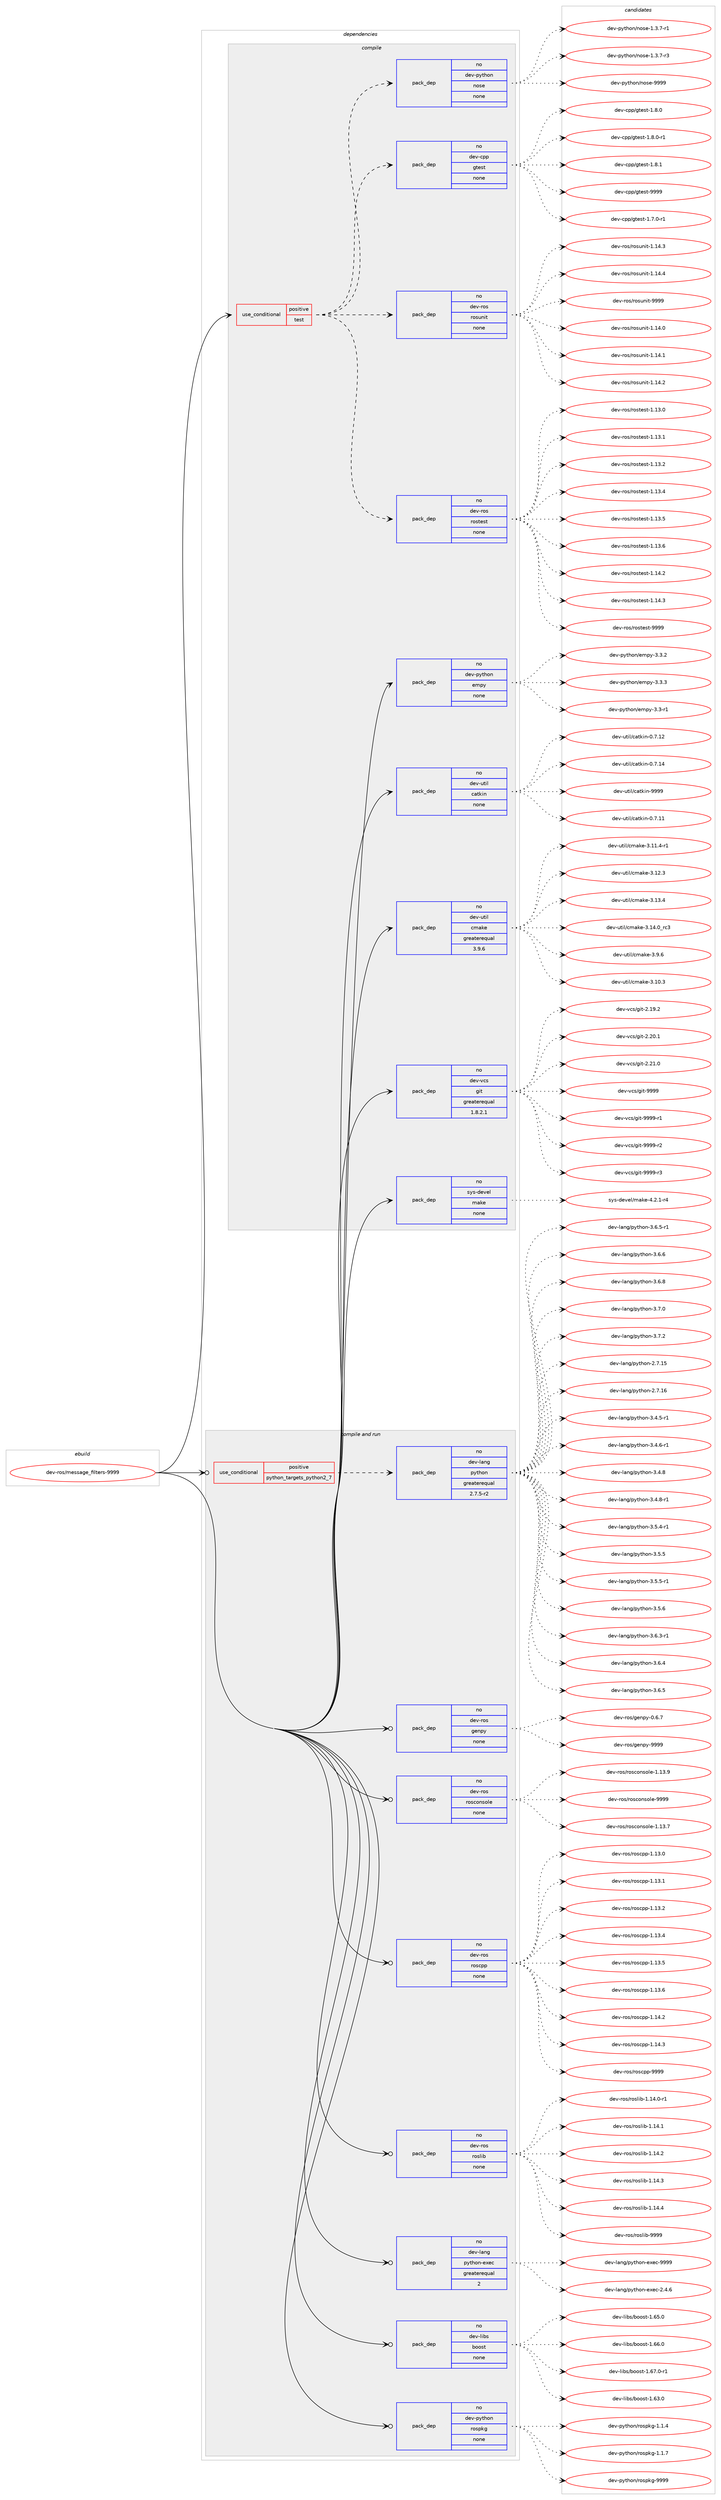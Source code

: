 digraph prolog {

# *************
# Graph options
# *************

newrank=true;
concentrate=true;
compound=true;
graph [rankdir=LR,fontname=Helvetica,fontsize=10,ranksep=1.5];#, ranksep=2.5, nodesep=0.2];
edge  [arrowhead=vee];
node  [fontname=Helvetica,fontsize=10];

# **********
# The ebuild
# **********

subgraph cluster_leftcol {
color=gray;
rank=same;
label=<<i>ebuild</i>>;
id [label="dev-ros/message_filters-9999", color=red, width=4, href="../dev-ros/message_filters-9999.svg"];
}

# ****************
# The dependencies
# ****************

subgraph cluster_midcol {
color=gray;
label=<<i>dependencies</i>>;
subgraph cluster_compile {
fillcolor="#eeeeee";
style=filled;
label=<<i>compile</i>>;
subgraph cond388980 {
dependency1459501 [label=<<TABLE BORDER="0" CELLBORDER="1" CELLSPACING="0" CELLPADDING="4"><TR><TD ROWSPAN="3" CELLPADDING="10">use_conditional</TD></TR><TR><TD>positive</TD></TR><TR><TD>test</TD></TR></TABLE>>, shape=none, color=red];
subgraph pack1047131 {
dependency1459502 [label=<<TABLE BORDER="0" CELLBORDER="1" CELLSPACING="0" CELLPADDING="4" WIDTH="220"><TR><TD ROWSPAN="6" CELLPADDING="30">pack_dep</TD></TR><TR><TD WIDTH="110">no</TD></TR><TR><TD>dev-ros</TD></TR><TR><TD>rostest</TD></TR><TR><TD>none</TD></TR><TR><TD></TD></TR></TABLE>>, shape=none, color=blue];
}
dependency1459501:e -> dependency1459502:w [weight=20,style="dashed",arrowhead="vee"];
subgraph pack1047132 {
dependency1459503 [label=<<TABLE BORDER="0" CELLBORDER="1" CELLSPACING="0" CELLPADDING="4" WIDTH="220"><TR><TD ROWSPAN="6" CELLPADDING="30">pack_dep</TD></TR><TR><TD WIDTH="110">no</TD></TR><TR><TD>dev-ros</TD></TR><TR><TD>rosunit</TD></TR><TR><TD>none</TD></TR><TR><TD></TD></TR></TABLE>>, shape=none, color=blue];
}
dependency1459501:e -> dependency1459503:w [weight=20,style="dashed",arrowhead="vee"];
subgraph pack1047133 {
dependency1459504 [label=<<TABLE BORDER="0" CELLBORDER="1" CELLSPACING="0" CELLPADDING="4" WIDTH="220"><TR><TD ROWSPAN="6" CELLPADDING="30">pack_dep</TD></TR><TR><TD WIDTH="110">no</TD></TR><TR><TD>dev-cpp</TD></TR><TR><TD>gtest</TD></TR><TR><TD>none</TD></TR><TR><TD></TD></TR></TABLE>>, shape=none, color=blue];
}
dependency1459501:e -> dependency1459504:w [weight=20,style="dashed",arrowhead="vee"];
subgraph pack1047134 {
dependency1459505 [label=<<TABLE BORDER="0" CELLBORDER="1" CELLSPACING="0" CELLPADDING="4" WIDTH="220"><TR><TD ROWSPAN="6" CELLPADDING="30">pack_dep</TD></TR><TR><TD WIDTH="110">no</TD></TR><TR><TD>dev-python</TD></TR><TR><TD>nose</TD></TR><TR><TD>none</TD></TR><TR><TD></TD></TR></TABLE>>, shape=none, color=blue];
}
dependency1459501:e -> dependency1459505:w [weight=20,style="dashed",arrowhead="vee"];
}
id:e -> dependency1459501:w [weight=20,style="solid",arrowhead="vee"];
subgraph pack1047135 {
dependency1459506 [label=<<TABLE BORDER="0" CELLBORDER="1" CELLSPACING="0" CELLPADDING="4" WIDTH="220"><TR><TD ROWSPAN="6" CELLPADDING="30">pack_dep</TD></TR><TR><TD WIDTH="110">no</TD></TR><TR><TD>dev-python</TD></TR><TR><TD>empy</TD></TR><TR><TD>none</TD></TR><TR><TD></TD></TR></TABLE>>, shape=none, color=blue];
}
id:e -> dependency1459506:w [weight=20,style="solid",arrowhead="vee"];
subgraph pack1047136 {
dependency1459507 [label=<<TABLE BORDER="0" CELLBORDER="1" CELLSPACING="0" CELLPADDING="4" WIDTH="220"><TR><TD ROWSPAN="6" CELLPADDING="30">pack_dep</TD></TR><TR><TD WIDTH="110">no</TD></TR><TR><TD>dev-util</TD></TR><TR><TD>catkin</TD></TR><TR><TD>none</TD></TR><TR><TD></TD></TR></TABLE>>, shape=none, color=blue];
}
id:e -> dependency1459507:w [weight=20,style="solid",arrowhead="vee"];
subgraph pack1047137 {
dependency1459508 [label=<<TABLE BORDER="0" CELLBORDER="1" CELLSPACING="0" CELLPADDING="4" WIDTH="220"><TR><TD ROWSPAN="6" CELLPADDING="30">pack_dep</TD></TR><TR><TD WIDTH="110">no</TD></TR><TR><TD>dev-util</TD></TR><TR><TD>cmake</TD></TR><TR><TD>greaterequal</TD></TR><TR><TD>3.9.6</TD></TR></TABLE>>, shape=none, color=blue];
}
id:e -> dependency1459508:w [weight=20,style="solid",arrowhead="vee"];
subgraph pack1047138 {
dependency1459509 [label=<<TABLE BORDER="0" CELLBORDER="1" CELLSPACING="0" CELLPADDING="4" WIDTH="220"><TR><TD ROWSPAN="6" CELLPADDING="30">pack_dep</TD></TR><TR><TD WIDTH="110">no</TD></TR><TR><TD>dev-vcs</TD></TR><TR><TD>git</TD></TR><TR><TD>greaterequal</TD></TR><TR><TD>1.8.2.1</TD></TR></TABLE>>, shape=none, color=blue];
}
id:e -> dependency1459509:w [weight=20,style="solid",arrowhead="vee"];
subgraph pack1047139 {
dependency1459510 [label=<<TABLE BORDER="0" CELLBORDER="1" CELLSPACING="0" CELLPADDING="4" WIDTH="220"><TR><TD ROWSPAN="6" CELLPADDING="30">pack_dep</TD></TR><TR><TD WIDTH="110">no</TD></TR><TR><TD>sys-devel</TD></TR><TR><TD>make</TD></TR><TR><TD>none</TD></TR><TR><TD></TD></TR></TABLE>>, shape=none, color=blue];
}
id:e -> dependency1459510:w [weight=20,style="solid",arrowhead="vee"];
}
subgraph cluster_compileandrun {
fillcolor="#eeeeee";
style=filled;
label=<<i>compile and run</i>>;
subgraph cond388981 {
dependency1459511 [label=<<TABLE BORDER="0" CELLBORDER="1" CELLSPACING="0" CELLPADDING="4"><TR><TD ROWSPAN="3" CELLPADDING="10">use_conditional</TD></TR><TR><TD>positive</TD></TR><TR><TD>python_targets_python2_7</TD></TR></TABLE>>, shape=none, color=red];
subgraph pack1047140 {
dependency1459512 [label=<<TABLE BORDER="0" CELLBORDER="1" CELLSPACING="0" CELLPADDING="4" WIDTH="220"><TR><TD ROWSPAN="6" CELLPADDING="30">pack_dep</TD></TR><TR><TD WIDTH="110">no</TD></TR><TR><TD>dev-lang</TD></TR><TR><TD>python</TD></TR><TR><TD>greaterequal</TD></TR><TR><TD>2.7.5-r2</TD></TR></TABLE>>, shape=none, color=blue];
}
dependency1459511:e -> dependency1459512:w [weight=20,style="dashed",arrowhead="vee"];
}
id:e -> dependency1459511:w [weight=20,style="solid",arrowhead="odotvee"];
subgraph pack1047141 {
dependency1459513 [label=<<TABLE BORDER="0" CELLBORDER="1" CELLSPACING="0" CELLPADDING="4" WIDTH="220"><TR><TD ROWSPAN="6" CELLPADDING="30">pack_dep</TD></TR><TR><TD WIDTH="110">no</TD></TR><TR><TD>dev-lang</TD></TR><TR><TD>python-exec</TD></TR><TR><TD>greaterequal</TD></TR><TR><TD>2</TD></TR></TABLE>>, shape=none, color=blue];
}
id:e -> dependency1459513:w [weight=20,style="solid",arrowhead="odotvee"];
subgraph pack1047142 {
dependency1459514 [label=<<TABLE BORDER="0" CELLBORDER="1" CELLSPACING="0" CELLPADDING="4" WIDTH="220"><TR><TD ROWSPAN="6" CELLPADDING="30">pack_dep</TD></TR><TR><TD WIDTH="110">no</TD></TR><TR><TD>dev-libs</TD></TR><TR><TD>boost</TD></TR><TR><TD>none</TD></TR><TR><TD></TD></TR></TABLE>>, shape=none, color=blue];
}
id:e -> dependency1459514:w [weight=20,style="solid",arrowhead="odotvee"];
subgraph pack1047143 {
dependency1459515 [label=<<TABLE BORDER="0" CELLBORDER="1" CELLSPACING="0" CELLPADDING="4" WIDTH="220"><TR><TD ROWSPAN="6" CELLPADDING="30">pack_dep</TD></TR><TR><TD WIDTH="110">no</TD></TR><TR><TD>dev-python</TD></TR><TR><TD>rospkg</TD></TR><TR><TD>none</TD></TR><TR><TD></TD></TR></TABLE>>, shape=none, color=blue];
}
id:e -> dependency1459515:w [weight=20,style="solid",arrowhead="odotvee"];
subgraph pack1047144 {
dependency1459516 [label=<<TABLE BORDER="0" CELLBORDER="1" CELLSPACING="0" CELLPADDING="4" WIDTH="220"><TR><TD ROWSPAN="6" CELLPADDING="30">pack_dep</TD></TR><TR><TD WIDTH="110">no</TD></TR><TR><TD>dev-ros</TD></TR><TR><TD>genpy</TD></TR><TR><TD>none</TD></TR><TR><TD></TD></TR></TABLE>>, shape=none, color=blue];
}
id:e -> dependency1459516:w [weight=20,style="solid",arrowhead="odotvee"];
subgraph pack1047145 {
dependency1459517 [label=<<TABLE BORDER="0" CELLBORDER="1" CELLSPACING="0" CELLPADDING="4" WIDTH="220"><TR><TD ROWSPAN="6" CELLPADDING="30">pack_dep</TD></TR><TR><TD WIDTH="110">no</TD></TR><TR><TD>dev-ros</TD></TR><TR><TD>rosconsole</TD></TR><TR><TD>none</TD></TR><TR><TD></TD></TR></TABLE>>, shape=none, color=blue];
}
id:e -> dependency1459517:w [weight=20,style="solid",arrowhead="odotvee"];
subgraph pack1047146 {
dependency1459518 [label=<<TABLE BORDER="0" CELLBORDER="1" CELLSPACING="0" CELLPADDING="4" WIDTH="220"><TR><TD ROWSPAN="6" CELLPADDING="30">pack_dep</TD></TR><TR><TD WIDTH="110">no</TD></TR><TR><TD>dev-ros</TD></TR><TR><TD>roscpp</TD></TR><TR><TD>none</TD></TR><TR><TD></TD></TR></TABLE>>, shape=none, color=blue];
}
id:e -> dependency1459518:w [weight=20,style="solid",arrowhead="odotvee"];
subgraph pack1047147 {
dependency1459519 [label=<<TABLE BORDER="0" CELLBORDER="1" CELLSPACING="0" CELLPADDING="4" WIDTH="220"><TR><TD ROWSPAN="6" CELLPADDING="30">pack_dep</TD></TR><TR><TD WIDTH="110">no</TD></TR><TR><TD>dev-ros</TD></TR><TR><TD>roslib</TD></TR><TR><TD>none</TD></TR><TR><TD></TD></TR></TABLE>>, shape=none, color=blue];
}
id:e -> dependency1459519:w [weight=20,style="solid",arrowhead="odotvee"];
}
subgraph cluster_run {
fillcolor="#eeeeee";
style=filled;
label=<<i>run</i>>;
}
}

# **************
# The candidates
# **************

subgraph cluster_choices {
rank=same;
color=gray;
label=<<i>candidates</i>>;

subgraph choice1047131 {
color=black;
nodesep=1;
choice100101118451141111154711411111511610111511645494649514648 [label="dev-ros/rostest-1.13.0", color=red, width=4,href="../dev-ros/rostest-1.13.0.svg"];
choice100101118451141111154711411111511610111511645494649514649 [label="dev-ros/rostest-1.13.1", color=red, width=4,href="../dev-ros/rostest-1.13.1.svg"];
choice100101118451141111154711411111511610111511645494649514650 [label="dev-ros/rostest-1.13.2", color=red, width=4,href="../dev-ros/rostest-1.13.2.svg"];
choice100101118451141111154711411111511610111511645494649514652 [label="dev-ros/rostest-1.13.4", color=red, width=4,href="../dev-ros/rostest-1.13.4.svg"];
choice100101118451141111154711411111511610111511645494649514653 [label="dev-ros/rostest-1.13.5", color=red, width=4,href="../dev-ros/rostest-1.13.5.svg"];
choice100101118451141111154711411111511610111511645494649514654 [label="dev-ros/rostest-1.13.6", color=red, width=4,href="../dev-ros/rostest-1.13.6.svg"];
choice100101118451141111154711411111511610111511645494649524650 [label="dev-ros/rostest-1.14.2", color=red, width=4,href="../dev-ros/rostest-1.14.2.svg"];
choice100101118451141111154711411111511610111511645494649524651 [label="dev-ros/rostest-1.14.3", color=red, width=4,href="../dev-ros/rostest-1.14.3.svg"];
choice10010111845114111115471141111151161011151164557575757 [label="dev-ros/rostest-9999", color=red, width=4,href="../dev-ros/rostest-9999.svg"];
dependency1459502:e -> choice100101118451141111154711411111511610111511645494649514648:w [style=dotted,weight="100"];
dependency1459502:e -> choice100101118451141111154711411111511610111511645494649514649:w [style=dotted,weight="100"];
dependency1459502:e -> choice100101118451141111154711411111511610111511645494649514650:w [style=dotted,weight="100"];
dependency1459502:e -> choice100101118451141111154711411111511610111511645494649514652:w [style=dotted,weight="100"];
dependency1459502:e -> choice100101118451141111154711411111511610111511645494649514653:w [style=dotted,weight="100"];
dependency1459502:e -> choice100101118451141111154711411111511610111511645494649514654:w [style=dotted,weight="100"];
dependency1459502:e -> choice100101118451141111154711411111511610111511645494649524650:w [style=dotted,weight="100"];
dependency1459502:e -> choice100101118451141111154711411111511610111511645494649524651:w [style=dotted,weight="100"];
dependency1459502:e -> choice10010111845114111115471141111151161011151164557575757:w [style=dotted,weight="100"];
}
subgraph choice1047132 {
color=black;
nodesep=1;
choice100101118451141111154711411111511711010511645494649524648 [label="dev-ros/rosunit-1.14.0", color=red, width=4,href="../dev-ros/rosunit-1.14.0.svg"];
choice100101118451141111154711411111511711010511645494649524649 [label="dev-ros/rosunit-1.14.1", color=red, width=4,href="../dev-ros/rosunit-1.14.1.svg"];
choice100101118451141111154711411111511711010511645494649524650 [label="dev-ros/rosunit-1.14.2", color=red, width=4,href="../dev-ros/rosunit-1.14.2.svg"];
choice100101118451141111154711411111511711010511645494649524651 [label="dev-ros/rosunit-1.14.3", color=red, width=4,href="../dev-ros/rosunit-1.14.3.svg"];
choice100101118451141111154711411111511711010511645494649524652 [label="dev-ros/rosunit-1.14.4", color=red, width=4,href="../dev-ros/rosunit-1.14.4.svg"];
choice10010111845114111115471141111151171101051164557575757 [label="dev-ros/rosunit-9999", color=red, width=4,href="../dev-ros/rosunit-9999.svg"];
dependency1459503:e -> choice100101118451141111154711411111511711010511645494649524648:w [style=dotted,weight="100"];
dependency1459503:e -> choice100101118451141111154711411111511711010511645494649524649:w [style=dotted,weight="100"];
dependency1459503:e -> choice100101118451141111154711411111511711010511645494649524650:w [style=dotted,weight="100"];
dependency1459503:e -> choice100101118451141111154711411111511711010511645494649524651:w [style=dotted,weight="100"];
dependency1459503:e -> choice100101118451141111154711411111511711010511645494649524652:w [style=dotted,weight="100"];
dependency1459503:e -> choice10010111845114111115471141111151171101051164557575757:w [style=dotted,weight="100"];
}
subgraph choice1047133 {
color=black;
nodesep=1;
choice1001011184599112112471031161011151164549465546484511449 [label="dev-cpp/gtest-1.7.0-r1", color=red, width=4,href="../dev-cpp/gtest-1.7.0-r1.svg"];
choice100101118459911211247103116101115116454946564648 [label="dev-cpp/gtest-1.8.0", color=red, width=4,href="../dev-cpp/gtest-1.8.0.svg"];
choice1001011184599112112471031161011151164549465646484511449 [label="dev-cpp/gtest-1.8.0-r1", color=red, width=4,href="../dev-cpp/gtest-1.8.0-r1.svg"];
choice100101118459911211247103116101115116454946564649 [label="dev-cpp/gtest-1.8.1", color=red, width=4,href="../dev-cpp/gtest-1.8.1.svg"];
choice1001011184599112112471031161011151164557575757 [label="dev-cpp/gtest-9999", color=red, width=4,href="../dev-cpp/gtest-9999.svg"];
dependency1459504:e -> choice1001011184599112112471031161011151164549465546484511449:w [style=dotted,weight="100"];
dependency1459504:e -> choice100101118459911211247103116101115116454946564648:w [style=dotted,weight="100"];
dependency1459504:e -> choice1001011184599112112471031161011151164549465646484511449:w [style=dotted,weight="100"];
dependency1459504:e -> choice100101118459911211247103116101115116454946564649:w [style=dotted,weight="100"];
dependency1459504:e -> choice1001011184599112112471031161011151164557575757:w [style=dotted,weight="100"];
}
subgraph choice1047134 {
color=black;
nodesep=1;
choice10010111845112121116104111110471101111151014549465146554511449 [label="dev-python/nose-1.3.7-r1", color=red, width=4,href="../dev-python/nose-1.3.7-r1.svg"];
choice10010111845112121116104111110471101111151014549465146554511451 [label="dev-python/nose-1.3.7-r3", color=red, width=4,href="../dev-python/nose-1.3.7-r3.svg"];
choice10010111845112121116104111110471101111151014557575757 [label="dev-python/nose-9999", color=red, width=4,href="../dev-python/nose-9999.svg"];
dependency1459505:e -> choice10010111845112121116104111110471101111151014549465146554511449:w [style=dotted,weight="100"];
dependency1459505:e -> choice10010111845112121116104111110471101111151014549465146554511451:w [style=dotted,weight="100"];
dependency1459505:e -> choice10010111845112121116104111110471101111151014557575757:w [style=dotted,weight="100"];
}
subgraph choice1047135 {
color=black;
nodesep=1;
choice1001011184511212111610411111047101109112121455146514511449 [label="dev-python/empy-3.3-r1", color=red, width=4,href="../dev-python/empy-3.3-r1.svg"];
choice1001011184511212111610411111047101109112121455146514650 [label="dev-python/empy-3.3.2", color=red, width=4,href="../dev-python/empy-3.3.2.svg"];
choice1001011184511212111610411111047101109112121455146514651 [label="dev-python/empy-3.3.3", color=red, width=4,href="../dev-python/empy-3.3.3.svg"];
dependency1459506:e -> choice1001011184511212111610411111047101109112121455146514511449:w [style=dotted,weight="100"];
dependency1459506:e -> choice1001011184511212111610411111047101109112121455146514650:w [style=dotted,weight="100"];
dependency1459506:e -> choice1001011184511212111610411111047101109112121455146514651:w [style=dotted,weight="100"];
}
subgraph choice1047136 {
color=black;
nodesep=1;
choice1001011184511711610510847999711610710511045484655464949 [label="dev-util/catkin-0.7.11", color=red, width=4,href="../dev-util/catkin-0.7.11.svg"];
choice1001011184511711610510847999711610710511045484655464950 [label="dev-util/catkin-0.7.12", color=red, width=4,href="../dev-util/catkin-0.7.12.svg"];
choice1001011184511711610510847999711610710511045484655464952 [label="dev-util/catkin-0.7.14", color=red, width=4,href="../dev-util/catkin-0.7.14.svg"];
choice100101118451171161051084799971161071051104557575757 [label="dev-util/catkin-9999", color=red, width=4,href="../dev-util/catkin-9999.svg"];
dependency1459507:e -> choice1001011184511711610510847999711610710511045484655464949:w [style=dotted,weight="100"];
dependency1459507:e -> choice1001011184511711610510847999711610710511045484655464950:w [style=dotted,weight="100"];
dependency1459507:e -> choice1001011184511711610510847999711610710511045484655464952:w [style=dotted,weight="100"];
dependency1459507:e -> choice100101118451171161051084799971161071051104557575757:w [style=dotted,weight="100"];
}
subgraph choice1047137 {
color=black;
nodesep=1;
choice1001011184511711610510847991099710710145514649484651 [label="dev-util/cmake-3.10.3", color=red, width=4,href="../dev-util/cmake-3.10.3.svg"];
choice10010111845117116105108479910997107101455146494946524511449 [label="dev-util/cmake-3.11.4-r1", color=red, width=4,href="../dev-util/cmake-3.11.4-r1.svg"];
choice1001011184511711610510847991099710710145514649504651 [label="dev-util/cmake-3.12.3", color=red, width=4,href="../dev-util/cmake-3.12.3.svg"];
choice1001011184511711610510847991099710710145514649514652 [label="dev-util/cmake-3.13.4", color=red, width=4,href="../dev-util/cmake-3.13.4.svg"];
choice1001011184511711610510847991099710710145514649524648951149951 [label="dev-util/cmake-3.14.0_rc3", color=red, width=4,href="../dev-util/cmake-3.14.0_rc3.svg"];
choice10010111845117116105108479910997107101455146574654 [label="dev-util/cmake-3.9.6", color=red, width=4,href="../dev-util/cmake-3.9.6.svg"];
dependency1459508:e -> choice1001011184511711610510847991099710710145514649484651:w [style=dotted,weight="100"];
dependency1459508:e -> choice10010111845117116105108479910997107101455146494946524511449:w [style=dotted,weight="100"];
dependency1459508:e -> choice1001011184511711610510847991099710710145514649504651:w [style=dotted,weight="100"];
dependency1459508:e -> choice1001011184511711610510847991099710710145514649514652:w [style=dotted,weight="100"];
dependency1459508:e -> choice1001011184511711610510847991099710710145514649524648951149951:w [style=dotted,weight="100"];
dependency1459508:e -> choice10010111845117116105108479910997107101455146574654:w [style=dotted,weight="100"];
}
subgraph choice1047138 {
color=black;
nodesep=1;
choice10010111845118991154710310511645504649574650 [label="dev-vcs/git-2.19.2", color=red, width=4,href="../dev-vcs/git-2.19.2.svg"];
choice10010111845118991154710310511645504650484649 [label="dev-vcs/git-2.20.1", color=red, width=4,href="../dev-vcs/git-2.20.1.svg"];
choice10010111845118991154710310511645504650494648 [label="dev-vcs/git-2.21.0", color=red, width=4,href="../dev-vcs/git-2.21.0.svg"];
choice1001011184511899115471031051164557575757 [label="dev-vcs/git-9999", color=red, width=4,href="../dev-vcs/git-9999.svg"];
choice10010111845118991154710310511645575757574511449 [label="dev-vcs/git-9999-r1", color=red, width=4,href="../dev-vcs/git-9999-r1.svg"];
choice10010111845118991154710310511645575757574511450 [label="dev-vcs/git-9999-r2", color=red, width=4,href="../dev-vcs/git-9999-r2.svg"];
choice10010111845118991154710310511645575757574511451 [label="dev-vcs/git-9999-r3", color=red, width=4,href="../dev-vcs/git-9999-r3.svg"];
dependency1459509:e -> choice10010111845118991154710310511645504649574650:w [style=dotted,weight="100"];
dependency1459509:e -> choice10010111845118991154710310511645504650484649:w [style=dotted,weight="100"];
dependency1459509:e -> choice10010111845118991154710310511645504650494648:w [style=dotted,weight="100"];
dependency1459509:e -> choice1001011184511899115471031051164557575757:w [style=dotted,weight="100"];
dependency1459509:e -> choice10010111845118991154710310511645575757574511449:w [style=dotted,weight="100"];
dependency1459509:e -> choice10010111845118991154710310511645575757574511450:w [style=dotted,weight="100"];
dependency1459509:e -> choice10010111845118991154710310511645575757574511451:w [style=dotted,weight="100"];
}
subgraph choice1047139 {
color=black;
nodesep=1;
choice1151211154510010111810110847109971071014552465046494511452 [label="sys-devel/make-4.2.1-r4", color=red, width=4,href="../sys-devel/make-4.2.1-r4.svg"];
dependency1459510:e -> choice1151211154510010111810110847109971071014552465046494511452:w [style=dotted,weight="100"];
}
subgraph choice1047140 {
color=black;
nodesep=1;
choice10010111845108971101034711212111610411111045504655464953 [label="dev-lang/python-2.7.15", color=red, width=4,href="../dev-lang/python-2.7.15.svg"];
choice10010111845108971101034711212111610411111045504655464954 [label="dev-lang/python-2.7.16", color=red, width=4,href="../dev-lang/python-2.7.16.svg"];
choice1001011184510897110103471121211161041111104551465246534511449 [label="dev-lang/python-3.4.5-r1", color=red, width=4,href="../dev-lang/python-3.4.5-r1.svg"];
choice1001011184510897110103471121211161041111104551465246544511449 [label="dev-lang/python-3.4.6-r1", color=red, width=4,href="../dev-lang/python-3.4.6-r1.svg"];
choice100101118451089711010347112121116104111110455146524656 [label="dev-lang/python-3.4.8", color=red, width=4,href="../dev-lang/python-3.4.8.svg"];
choice1001011184510897110103471121211161041111104551465246564511449 [label="dev-lang/python-3.4.8-r1", color=red, width=4,href="../dev-lang/python-3.4.8-r1.svg"];
choice1001011184510897110103471121211161041111104551465346524511449 [label="dev-lang/python-3.5.4-r1", color=red, width=4,href="../dev-lang/python-3.5.4-r1.svg"];
choice100101118451089711010347112121116104111110455146534653 [label="dev-lang/python-3.5.5", color=red, width=4,href="../dev-lang/python-3.5.5.svg"];
choice1001011184510897110103471121211161041111104551465346534511449 [label="dev-lang/python-3.5.5-r1", color=red, width=4,href="../dev-lang/python-3.5.5-r1.svg"];
choice100101118451089711010347112121116104111110455146534654 [label="dev-lang/python-3.5.6", color=red, width=4,href="../dev-lang/python-3.5.6.svg"];
choice1001011184510897110103471121211161041111104551465446514511449 [label="dev-lang/python-3.6.3-r1", color=red, width=4,href="../dev-lang/python-3.6.3-r1.svg"];
choice100101118451089711010347112121116104111110455146544652 [label="dev-lang/python-3.6.4", color=red, width=4,href="../dev-lang/python-3.6.4.svg"];
choice100101118451089711010347112121116104111110455146544653 [label="dev-lang/python-3.6.5", color=red, width=4,href="../dev-lang/python-3.6.5.svg"];
choice1001011184510897110103471121211161041111104551465446534511449 [label="dev-lang/python-3.6.5-r1", color=red, width=4,href="../dev-lang/python-3.6.5-r1.svg"];
choice100101118451089711010347112121116104111110455146544654 [label="dev-lang/python-3.6.6", color=red, width=4,href="../dev-lang/python-3.6.6.svg"];
choice100101118451089711010347112121116104111110455146544656 [label="dev-lang/python-3.6.8", color=red, width=4,href="../dev-lang/python-3.6.8.svg"];
choice100101118451089711010347112121116104111110455146554648 [label="dev-lang/python-3.7.0", color=red, width=4,href="../dev-lang/python-3.7.0.svg"];
choice100101118451089711010347112121116104111110455146554650 [label="dev-lang/python-3.7.2", color=red, width=4,href="../dev-lang/python-3.7.2.svg"];
dependency1459512:e -> choice10010111845108971101034711212111610411111045504655464953:w [style=dotted,weight="100"];
dependency1459512:e -> choice10010111845108971101034711212111610411111045504655464954:w [style=dotted,weight="100"];
dependency1459512:e -> choice1001011184510897110103471121211161041111104551465246534511449:w [style=dotted,weight="100"];
dependency1459512:e -> choice1001011184510897110103471121211161041111104551465246544511449:w [style=dotted,weight="100"];
dependency1459512:e -> choice100101118451089711010347112121116104111110455146524656:w [style=dotted,weight="100"];
dependency1459512:e -> choice1001011184510897110103471121211161041111104551465246564511449:w [style=dotted,weight="100"];
dependency1459512:e -> choice1001011184510897110103471121211161041111104551465346524511449:w [style=dotted,weight="100"];
dependency1459512:e -> choice100101118451089711010347112121116104111110455146534653:w [style=dotted,weight="100"];
dependency1459512:e -> choice1001011184510897110103471121211161041111104551465346534511449:w [style=dotted,weight="100"];
dependency1459512:e -> choice100101118451089711010347112121116104111110455146534654:w [style=dotted,weight="100"];
dependency1459512:e -> choice1001011184510897110103471121211161041111104551465446514511449:w [style=dotted,weight="100"];
dependency1459512:e -> choice100101118451089711010347112121116104111110455146544652:w [style=dotted,weight="100"];
dependency1459512:e -> choice100101118451089711010347112121116104111110455146544653:w [style=dotted,weight="100"];
dependency1459512:e -> choice1001011184510897110103471121211161041111104551465446534511449:w [style=dotted,weight="100"];
dependency1459512:e -> choice100101118451089711010347112121116104111110455146544654:w [style=dotted,weight="100"];
dependency1459512:e -> choice100101118451089711010347112121116104111110455146544656:w [style=dotted,weight="100"];
dependency1459512:e -> choice100101118451089711010347112121116104111110455146554648:w [style=dotted,weight="100"];
dependency1459512:e -> choice100101118451089711010347112121116104111110455146554650:w [style=dotted,weight="100"];
}
subgraph choice1047141 {
color=black;
nodesep=1;
choice1001011184510897110103471121211161041111104510112010199455046524654 [label="dev-lang/python-exec-2.4.6", color=red, width=4,href="../dev-lang/python-exec-2.4.6.svg"];
choice10010111845108971101034711212111610411111045101120101994557575757 [label="dev-lang/python-exec-9999", color=red, width=4,href="../dev-lang/python-exec-9999.svg"];
dependency1459513:e -> choice1001011184510897110103471121211161041111104510112010199455046524654:w [style=dotted,weight="100"];
dependency1459513:e -> choice10010111845108971101034711212111610411111045101120101994557575757:w [style=dotted,weight="100"];
}
subgraph choice1047142 {
color=black;
nodesep=1;
choice1001011184510810598115479811111111511645494654514648 [label="dev-libs/boost-1.63.0", color=red, width=4,href="../dev-libs/boost-1.63.0.svg"];
choice1001011184510810598115479811111111511645494654534648 [label="dev-libs/boost-1.65.0", color=red, width=4,href="../dev-libs/boost-1.65.0.svg"];
choice1001011184510810598115479811111111511645494654544648 [label="dev-libs/boost-1.66.0", color=red, width=4,href="../dev-libs/boost-1.66.0.svg"];
choice10010111845108105981154798111111115116454946545546484511449 [label="dev-libs/boost-1.67.0-r1", color=red, width=4,href="../dev-libs/boost-1.67.0-r1.svg"];
dependency1459514:e -> choice1001011184510810598115479811111111511645494654514648:w [style=dotted,weight="100"];
dependency1459514:e -> choice1001011184510810598115479811111111511645494654534648:w [style=dotted,weight="100"];
dependency1459514:e -> choice1001011184510810598115479811111111511645494654544648:w [style=dotted,weight="100"];
dependency1459514:e -> choice10010111845108105981154798111111115116454946545546484511449:w [style=dotted,weight="100"];
}
subgraph choice1047143 {
color=black;
nodesep=1;
choice1001011184511212111610411111047114111115112107103454946494652 [label="dev-python/rospkg-1.1.4", color=red, width=4,href="../dev-python/rospkg-1.1.4.svg"];
choice1001011184511212111610411111047114111115112107103454946494655 [label="dev-python/rospkg-1.1.7", color=red, width=4,href="../dev-python/rospkg-1.1.7.svg"];
choice10010111845112121116104111110471141111151121071034557575757 [label="dev-python/rospkg-9999", color=red, width=4,href="../dev-python/rospkg-9999.svg"];
dependency1459515:e -> choice1001011184511212111610411111047114111115112107103454946494652:w [style=dotted,weight="100"];
dependency1459515:e -> choice1001011184511212111610411111047114111115112107103454946494655:w [style=dotted,weight="100"];
dependency1459515:e -> choice10010111845112121116104111110471141111151121071034557575757:w [style=dotted,weight="100"];
}
subgraph choice1047144 {
color=black;
nodesep=1;
choice1001011184511411111547103101110112121454846544655 [label="dev-ros/genpy-0.6.7", color=red, width=4,href="../dev-ros/genpy-0.6.7.svg"];
choice10010111845114111115471031011101121214557575757 [label="dev-ros/genpy-9999", color=red, width=4,href="../dev-ros/genpy-9999.svg"];
dependency1459516:e -> choice1001011184511411111547103101110112121454846544655:w [style=dotted,weight="100"];
dependency1459516:e -> choice10010111845114111115471031011101121214557575757:w [style=dotted,weight="100"];
}
subgraph choice1047145 {
color=black;
nodesep=1;
choice10010111845114111115471141111159911111011511110810145494649514655 [label="dev-ros/rosconsole-1.13.7", color=red, width=4,href="../dev-ros/rosconsole-1.13.7.svg"];
choice10010111845114111115471141111159911111011511110810145494649514657 [label="dev-ros/rosconsole-1.13.9", color=red, width=4,href="../dev-ros/rosconsole-1.13.9.svg"];
choice1001011184511411111547114111115991111101151111081014557575757 [label="dev-ros/rosconsole-9999", color=red, width=4,href="../dev-ros/rosconsole-9999.svg"];
dependency1459517:e -> choice10010111845114111115471141111159911111011511110810145494649514655:w [style=dotted,weight="100"];
dependency1459517:e -> choice10010111845114111115471141111159911111011511110810145494649514657:w [style=dotted,weight="100"];
dependency1459517:e -> choice1001011184511411111547114111115991111101151111081014557575757:w [style=dotted,weight="100"];
}
subgraph choice1047146 {
color=black;
nodesep=1;
choice10010111845114111115471141111159911211245494649514648 [label="dev-ros/roscpp-1.13.0", color=red, width=4,href="../dev-ros/roscpp-1.13.0.svg"];
choice10010111845114111115471141111159911211245494649514649 [label="dev-ros/roscpp-1.13.1", color=red, width=4,href="../dev-ros/roscpp-1.13.1.svg"];
choice10010111845114111115471141111159911211245494649514650 [label="dev-ros/roscpp-1.13.2", color=red, width=4,href="../dev-ros/roscpp-1.13.2.svg"];
choice10010111845114111115471141111159911211245494649514652 [label="dev-ros/roscpp-1.13.4", color=red, width=4,href="../dev-ros/roscpp-1.13.4.svg"];
choice10010111845114111115471141111159911211245494649514653 [label="dev-ros/roscpp-1.13.5", color=red, width=4,href="../dev-ros/roscpp-1.13.5.svg"];
choice10010111845114111115471141111159911211245494649514654 [label="dev-ros/roscpp-1.13.6", color=red, width=4,href="../dev-ros/roscpp-1.13.6.svg"];
choice10010111845114111115471141111159911211245494649524650 [label="dev-ros/roscpp-1.14.2", color=red, width=4,href="../dev-ros/roscpp-1.14.2.svg"];
choice10010111845114111115471141111159911211245494649524651 [label="dev-ros/roscpp-1.14.3", color=red, width=4,href="../dev-ros/roscpp-1.14.3.svg"];
choice1001011184511411111547114111115991121124557575757 [label="dev-ros/roscpp-9999", color=red, width=4,href="../dev-ros/roscpp-9999.svg"];
dependency1459518:e -> choice10010111845114111115471141111159911211245494649514648:w [style=dotted,weight="100"];
dependency1459518:e -> choice10010111845114111115471141111159911211245494649514649:w [style=dotted,weight="100"];
dependency1459518:e -> choice10010111845114111115471141111159911211245494649514650:w [style=dotted,weight="100"];
dependency1459518:e -> choice10010111845114111115471141111159911211245494649514652:w [style=dotted,weight="100"];
dependency1459518:e -> choice10010111845114111115471141111159911211245494649514653:w [style=dotted,weight="100"];
dependency1459518:e -> choice10010111845114111115471141111159911211245494649514654:w [style=dotted,weight="100"];
dependency1459518:e -> choice10010111845114111115471141111159911211245494649524650:w [style=dotted,weight="100"];
dependency1459518:e -> choice10010111845114111115471141111159911211245494649524651:w [style=dotted,weight="100"];
dependency1459518:e -> choice1001011184511411111547114111115991121124557575757:w [style=dotted,weight="100"];
}
subgraph choice1047147 {
color=black;
nodesep=1;
choice100101118451141111154711411111510810598454946495246484511449 [label="dev-ros/roslib-1.14.0-r1", color=red, width=4,href="../dev-ros/roslib-1.14.0-r1.svg"];
choice10010111845114111115471141111151081059845494649524649 [label="dev-ros/roslib-1.14.1", color=red, width=4,href="../dev-ros/roslib-1.14.1.svg"];
choice10010111845114111115471141111151081059845494649524650 [label="dev-ros/roslib-1.14.2", color=red, width=4,href="../dev-ros/roslib-1.14.2.svg"];
choice10010111845114111115471141111151081059845494649524651 [label="dev-ros/roslib-1.14.3", color=red, width=4,href="../dev-ros/roslib-1.14.3.svg"];
choice10010111845114111115471141111151081059845494649524652 [label="dev-ros/roslib-1.14.4", color=red, width=4,href="../dev-ros/roslib-1.14.4.svg"];
choice1001011184511411111547114111115108105984557575757 [label="dev-ros/roslib-9999", color=red, width=4,href="../dev-ros/roslib-9999.svg"];
dependency1459519:e -> choice100101118451141111154711411111510810598454946495246484511449:w [style=dotted,weight="100"];
dependency1459519:e -> choice10010111845114111115471141111151081059845494649524649:w [style=dotted,weight="100"];
dependency1459519:e -> choice10010111845114111115471141111151081059845494649524650:w [style=dotted,weight="100"];
dependency1459519:e -> choice10010111845114111115471141111151081059845494649524651:w [style=dotted,weight="100"];
dependency1459519:e -> choice10010111845114111115471141111151081059845494649524652:w [style=dotted,weight="100"];
dependency1459519:e -> choice1001011184511411111547114111115108105984557575757:w [style=dotted,weight="100"];
}
}

}
